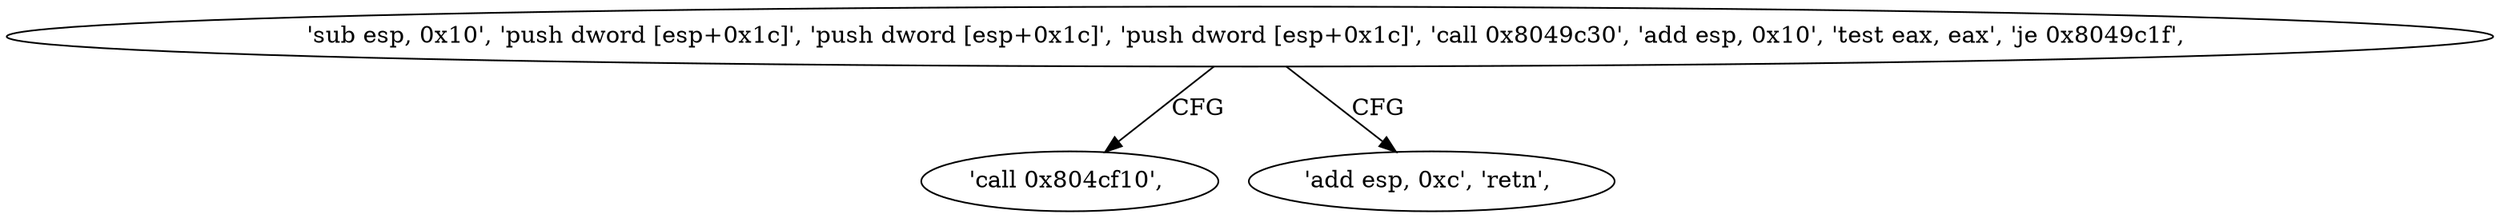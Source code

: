 digraph "func" {
"134519808" [label = "'sub esp, 0x10', 'push dword [esp+0x1c]', 'push dword [esp+0x1c]', 'push dword [esp+0x1c]', 'call 0x8049c30', 'add esp, 0x10', 'test eax, eax', 'je 0x8049c1f', " ]
"134519839" [label = "'call 0x804cf10', " ]
"134519835" [label = "'add esp, 0xc', 'retn', " ]
"134519808" -> "134519839" [ label = "CFG" ]
"134519808" -> "134519835" [ label = "CFG" ]
}
